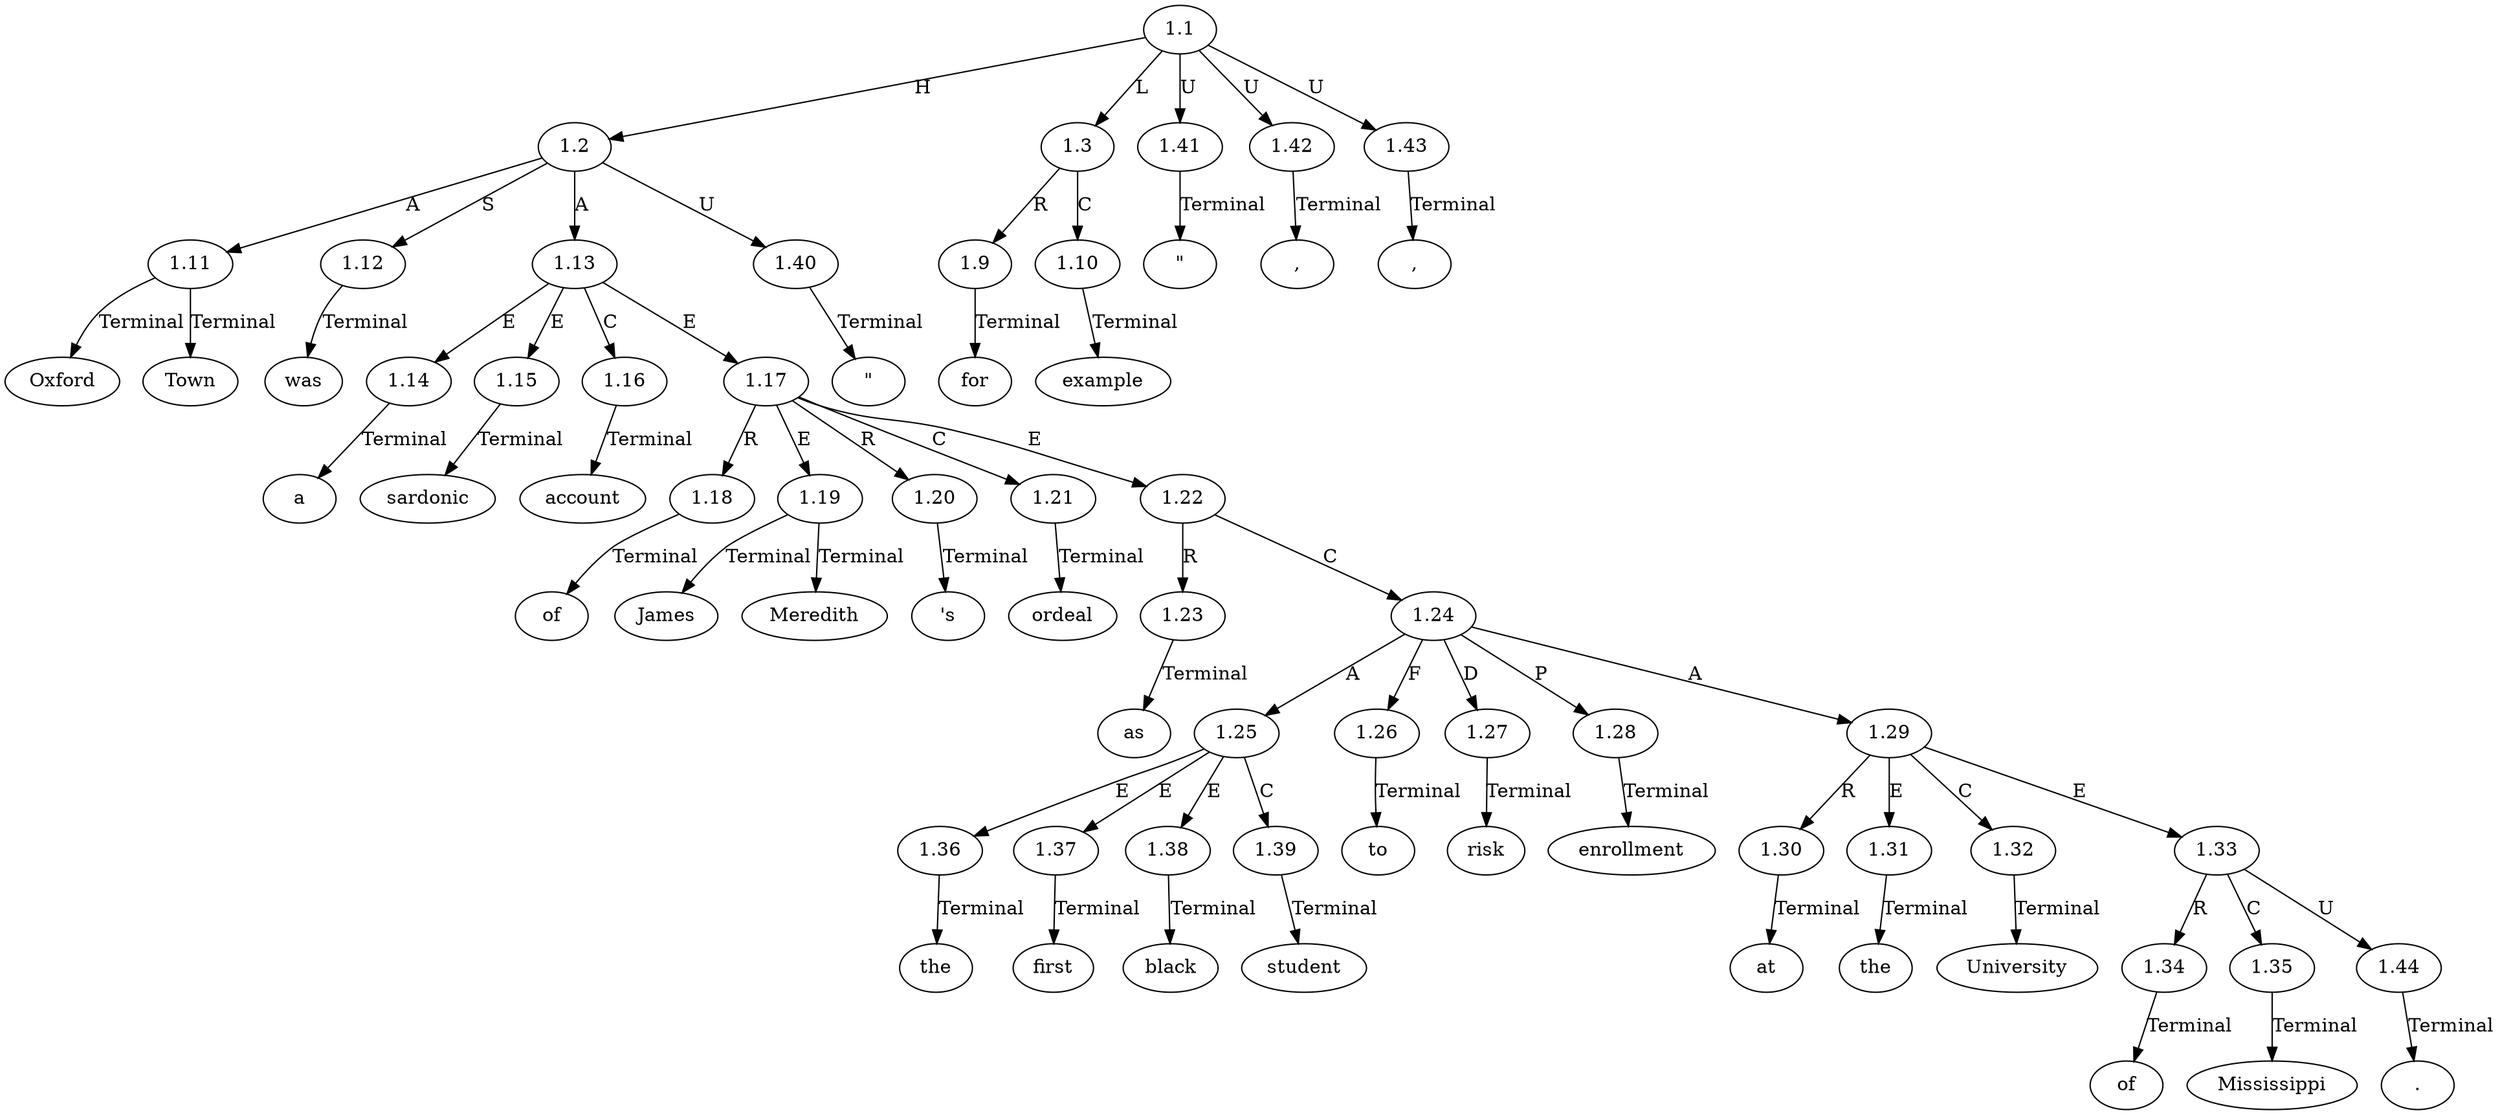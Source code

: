 // Graph
digraph {
	0.1 [label="\"" ordering=out]
	0.10 [label=a ordering=out]
	0.11 [label=sardonic ordering=out]
	0.12 [label=account ordering=out]
	0.13 [label=of ordering=out]
	0.14 [label=James ordering=out]
	0.15 [label=Meredith ordering=out]
	0.16 [label="'s" ordering=out]
	0.17 [label=ordeal ordering=out]
	0.18 [label=as ordering=out]
	0.19 [label=the ordering=out]
	0.2 [label=Oxford ordering=out]
	0.20 [label=first ordering=out]
	0.21 [label=black ordering=out]
	0.22 [label=student ordering=out]
	0.23 [label=to ordering=out]
	0.24 [label=risk ordering=out]
	0.25 [label=enrollment ordering=out]
	0.26 [label=at ordering=out]
	0.27 [label=the ordering=out]
	0.28 [label=University ordering=out]
	0.29 [label=of ordering=out]
	0.3 [label=Town ordering=out]
	0.30 [label=Mississippi ordering=out]
	0.31 [label="." ordering=out]
	0.4 [label="\"" ordering=out]
	0.5 [label="," ordering=out]
	0.6 [label=for ordering=out]
	0.7 [label=example ordering=out]
	0.8 [label="," ordering=out]
	0.9 [label=was ordering=out]
	1.1 [label=1.1 ordering=out]
	1.2 [label=1.2 ordering=out]
	1.3 [label=1.3 ordering=out]
	1.9 [label=1.9 ordering=out]
	1.10 [label=1.10 ordering=out]
	1.11 [label=1.11 ordering=out]
	1.12 [label=1.12 ordering=out]
	1.13 [label=1.13 ordering=out]
	1.14 [label=1.14 ordering=out]
	1.15 [label=1.15 ordering=out]
	1.16 [label=1.16 ordering=out]
	1.17 [label=1.17 ordering=out]
	1.18 [label=1.18 ordering=out]
	1.19 [label=1.19 ordering=out]
	1.20 [label=1.20 ordering=out]
	1.21 [label=1.21 ordering=out]
	1.22 [label=1.22 ordering=out]
	1.23 [label=1.23 ordering=out]
	1.24 [label=1.24 ordering=out]
	1.25 [label=1.25 ordering=out]
	1.26 [label=1.26 ordering=out]
	1.27 [label=1.27 ordering=out]
	1.28 [label=1.28 ordering=out]
	1.29 [label=1.29 ordering=out]
	1.30 [label=1.30 ordering=out]
	1.31 [label=1.31 ordering=out]
	1.32 [label=1.32 ordering=out]
	1.33 [label=1.33 ordering=out]
	1.34 [label=1.34 ordering=out]
	1.35 [label=1.35 ordering=out]
	1.36 [label=1.36 ordering=out]
	1.37 [label=1.37 ordering=out]
	1.38 [label=1.38 ordering=out]
	1.39 [label=1.39 ordering=out]
	1.40 [label=1.40 ordering=out]
	1.41 [label=1.41 ordering=out]
	1.42 [label=1.42 ordering=out]
	1.43 [label=1.43 ordering=out]
	1.44 [label=1.44 ordering=out]
	1.1 -> 1.2 [label=H ordering=out]
	1.1 -> 1.3 [label=L ordering=out]
	1.1 -> 1.41 [label=U ordering=out]
	1.1 -> 1.42 [label=U ordering=out]
	1.1 -> 1.43 [label=U ordering=out]
	1.2 -> 1.11 [label=A ordering=out]
	1.2 -> 1.12 [label=S ordering=out]
	1.2 -> 1.13 [label=A ordering=out]
	1.2 -> 1.40 [label=U ordering=out]
	1.3 -> 1.9 [label=R ordering=out]
	1.3 -> 1.10 [label=C ordering=out]
	1.9 -> 0.6 [label=Terminal ordering=out]
	1.10 -> 0.7 [label=Terminal ordering=out]
	1.11 -> 0.2 [label=Terminal ordering=out]
	1.11 -> 0.3 [label=Terminal ordering=out]
	1.12 -> 0.9 [label=Terminal ordering=out]
	1.13 -> 1.14 [label=E ordering=out]
	1.13 -> 1.15 [label=E ordering=out]
	1.13 -> 1.16 [label=C ordering=out]
	1.13 -> 1.17 [label=E ordering=out]
	1.14 -> 0.10 [label=Terminal ordering=out]
	1.15 -> 0.11 [label=Terminal ordering=out]
	1.16 -> 0.12 [label=Terminal ordering=out]
	1.17 -> 1.18 [label=R ordering=out]
	1.17 -> 1.19 [label=E ordering=out]
	1.17 -> 1.20 [label=R ordering=out]
	1.17 -> 1.21 [label=C ordering=out]
	1.17 -> 1.22 [label=E ordering=out]
	1.18 -> 0.13 [label=Terminal ordering=out]
	1.19 -> 0.14 [label=Terminal ordering=out]
	1.19 -> 0.15 [label=Terminal ordering=out]
	1.20 -> 0.16 [label=Terminal ordering=out]
	1.21 -> 0.17 [label=Terminal ordering=out]
	1.22 -> 1.23 [label=R ordering=out]
	1.22 -> 1.24 [label=C ordering=out]
	1.23 -> 0.18 [label=Terminal ordering=out]
	1.24 -> 1.25 [label=A ordering=out]
	1.24 -> 1.26 [label=F ordering=out]
	1.24 -> 1.27 [label=D ordering=out]
	1.24 -> 1.28 [label=P ordering=out]
	1.24 -> 1.29 [label=A ordering=out]
	1.25 -> 1.36 [label=E ordering=out]
	1.25 -> 1.37 [label=E ordering=out]
	1.25 -> 1.38 [label=E ordering=out]
	1.25 -> 1.39 [label=C ordering=out]
	1.26 -> 0.23 [label=Terminal ordering=out]
	1.27 -> 0.24 [label=Terminal ordering=out]
	1.28 -> 0.25 [label=Terminal ordering=out]
	1.29 -> 1.30 [label=R ordering=out]
	1.29 -> 1.31 [label=E ordering=out]
	1.29 -> 1.32 [label=C ordering=out]
	1.29 -> 1.33 [label=E ordering=out]
	1.30 -> 0.26 [label=Terminal ordering=out]
	1.31 -> 0.27 [label=Terminal ordering=out]
	1.32 -> 0.28 [label=Terminal ordering=out]
	1.33 -> 1.34 [label=R ordering=out]
	1.33 -> 1.35 [label=C ordering=out]
	1.33 -> 1.44 [label=U ordering=out]
	1.34 -> 0.29 [label=Terminal ordering=out]
	1.35 -> 0.30 [label=Terminal ordering=out]
	1.36 -> 0.19 [label=Terminal ordering=out]
	1.37 -> 0.20 [label=Terminal ordering=out]
	1.38 -> 0.21 [label=Terminal ordering=out]
	1.39 -> 0.22 [label=Terminal ordering=out]
	1.40 -> 0.1 [label=Terminal ordering=out]
	1.41 -> 0.4 [label=Terminal ordering=out]
	1.42 -> 0.5 [label=Terminal ordering=out]
	1.43 -> 0.8 [label=Terminal ordering=out]
	1.44 -> 0.31 [label=Terminal ordering=out]
}
